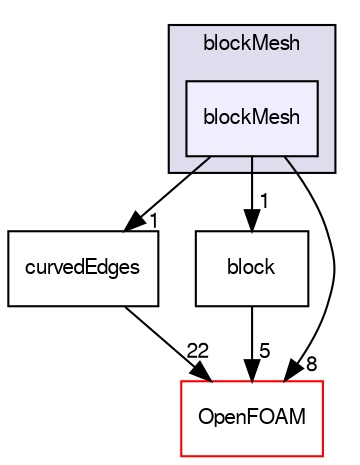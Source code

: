 digraph "src/mesh/blockMesh/blockMesh" {
  bgcolor=transparent;
  compound=true
  node [ fontsize="10", fontname="FreeSans"];
  edge [ labelfontsize="10", labelfontname="FreeSans"];
  subgraph clusterdir_ade3ea1948a418ffb78a293f495540d7 {
    graph [ bgcolor="#ddddee", pencolor="black", label="blockMesh" fontname="FreeSans", fontsize="10", URL="dir_ade3ea1948a418ffb78a293f495540d7.html"]
  dir_31b8270c210cc8b10b1c8fa0114be036 [shape=box, label="blockMesh", style="filled", fillcolor="#eeeeff", pencolor="black", URL="dir_31b8270c210cc8b10b1c8fa0114be036.html"];
  }
  dir_8447882a29dd15b2ac259f90a5263f87 [shape=box label="curvedEdges" URL="dir_8447882a29dd15b2ac259f90a5263f87.html"];
  dir_937f863f14690a63cbdce29082a5e2df [shape=box label="block" URL="dir_937f863f14690a63cbdce29082a5e2df.html"];
  dir_c5473ff19b20e6ec4dfe5c310b3778a8 [shape=box label="OpenFOAM" color="red" URL="dir_c5473ff19b20e6ec4dfe5c310b3778a8.html"];
  dir_937f863f14690a63cbdce29082a5e2df->dir_c5473ff19b20e6ec4dfe5c310b3778a8 [headlabel="5", labeldistance=1.5 headhref="dir_001570_001732.html"];
  dir_8447882a29dd15b2ac259f90a5263f87->dir_c5473ff19b20e6ec4dfe5c310b3778a8 [headlabel="22", labeldistance=1.5 headhref="dir_001573_001732.html"];
  dir_31b8270c210cc8b10b1c8fa0114be036->dir_8447882a29dd15b2ac259f90a5263f87 [headlabel="1", labeldistance=1.5 headhref="dir_001572_001573.html"];
  dir_31b8270c210cc8b10b1c8fa0114be036->dir_937f863f14690a63cbdce29082a5e2df [headlabel="1", labeldistance=1.5 headhref="dir_001572_001570.html"];
  dir_31b8270c210cc8b10b1c8fa0114be036->dir_c5473ff19b20e6ec4dfe5c310b3778a8 [headlabel="8", labeldistance=1.5 headhref="dir_001572_001732.html"];
}

